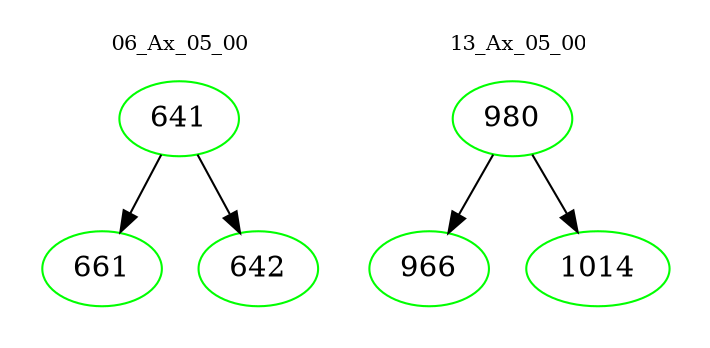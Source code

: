 digraph{
subgraph cluster_0 {
color = white
label = "06_Ax_05_00";
fontsize=10;
T0_641 [label="641", color="green"]
T0_641 -> T0_661 [color="black"]
T0_661 [label="661", color="green"]
T0_641 -> T0_642 [color="black"]
T0_642 [label="642", color="green"]
}
subgraph cluster_1 {
color = white
label = "13_Ax_05_00";
fontsize=10;
T1_980 [label="980", color="green"]
T1_980 -> T1_966 [color="black"]
T1_966 [label="966", color="green"]
T1_980 -> T1_1014 [color="black"]
T1_1014 [label="1014", color="green"]
}
}
